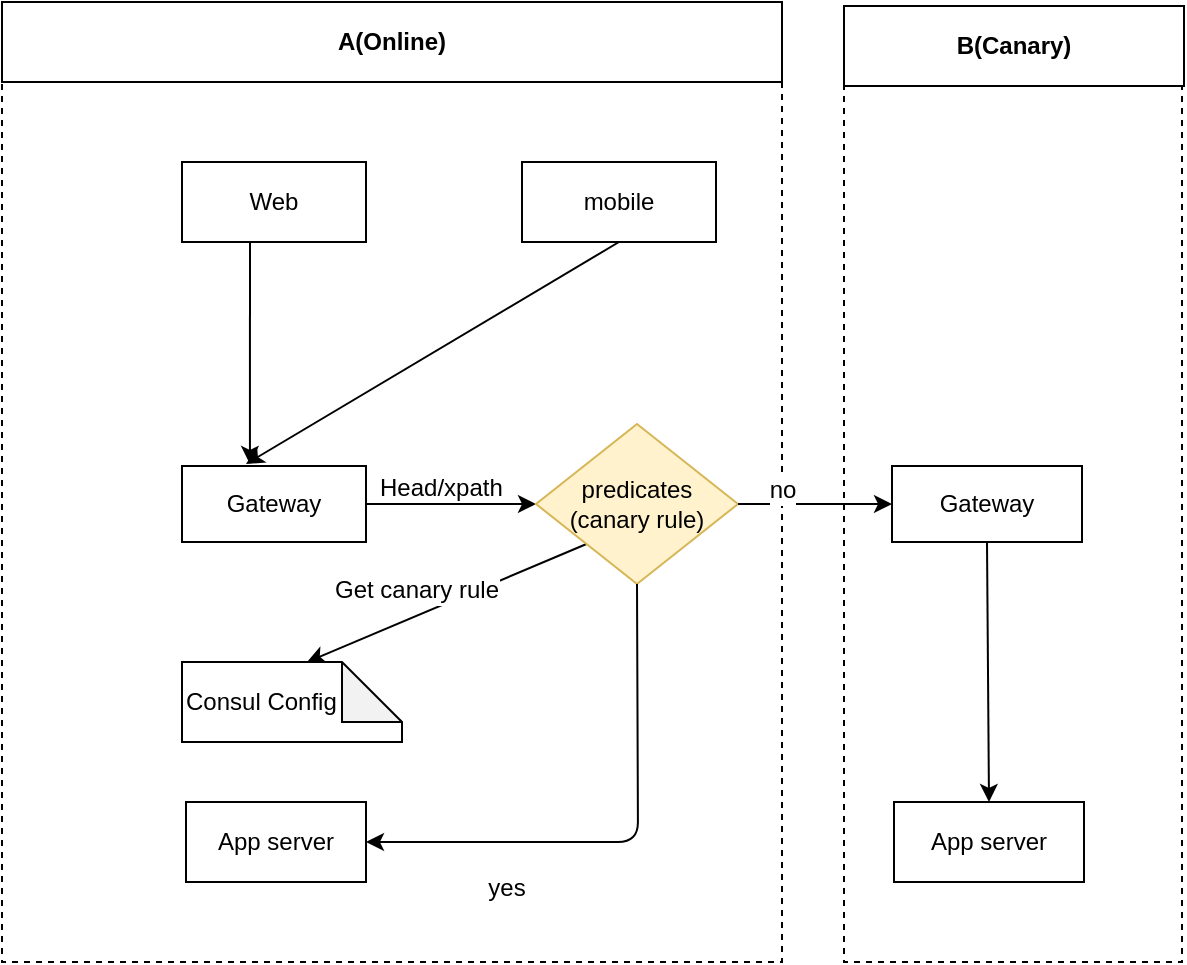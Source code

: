 <mxfile version="11.0.8" type="github"><diagram name="Page-1" id="e7e014a7-5840-1c2e-5031-d8a46d1fe8dd"><mxGraphModel dx="1422" dy="747" grid="1" gridSize="10" guides="1" tooltips="1" connect="1" arrows="1" fold="1" page="1" pageScale="1" pageWidth="1169" pageHeight="826" background="#ffffff" math="0" shadow="0"><root><mxCell id="0"/><mxCell id="1" parent="0"/><mxCell id="9emJoKLgeJa6bnFFXSNE-73" value="" style="rounded=0;whiteSpace=wrap;html=1;dashed=1;" vertex="1" parent="1"><mxGeometry x="641" y="165" width="169" height="438" as="geometry"/></mxCell><mxCell id="9emJoKLgeJa6bnFFXSNE-72" value="" style="rounded=0;whiteSpace=wrap;html=1;dashed=1;" vertex="1" parent="1"><mxGeometry x="220" y="163" width="390" height="440" as="geometry"/></mxCell><mxCell id="9emJoKLgeJa6bnFFXSNE-41" value="Gateway" style="rounded=0;whiteSpace=wrap;html=1;horizontal=1;verticalAlign=middle;" vertex="1" parent="1"><mxGeometry x="310" y="355" width="92" height="38" as="geometry"/></mxCell><mxCell id="9emJoKLgeJa6bnFFXSNE-71" style="edgeStyle=none;rounded=0;orthogonalLoop=1;jettySize=auto;html=1;exitX=0.5;exitY=1;exitDx=0;exitDy=0;entryX=0.5;entryY=0;entryDx=0;entryDy=0;" edge="1" parent="1" source="9emJoKLgeJa6bnFFXSNE-43" target="9emJoKLgeJa6bnFFXSNE-70"><mxGeometry relative="1" as="geometry"/></mxCell><mxCell id="9emJoKLgeJa6bnFFXSNE-43" value="Gateway" style="rounded=0;whiteSpace=wrap;html=1;horizontal=1;verticalAlign=middle;" vertex="1" parent="1"><mxGeometry x="665" y="355" width="95" height="38" as="geometry"/></mxCell><mxCell id="9emJoKLgeJa6bnFFXSNE-45" value="Web" style="rounded=0;whiteSpace=wrap;html=1;horizontal=1;verticalAlign=middle;" vertex="1" parent="1"><mxGeometry x="310" y="203" width="92" height="40" as="geometry"/></mxCell><mxCell id="9emJoKLgeJa6bnFFXSNE-46" value="mobile" style="rounded=0;whiteSpace=wrap;html=1;horizontal=1;verticalAlign=middle;" vertex="1" parent="1"><mxGeometry x="480" y="203" width="97" height="40" as="geometry"/></mxCell><mxCell id="9emJoKLgeJa6bnFFXSNE-48" value="" style="endArrow=classic;html=1;entryX=0.433;entryY=-0.017;entryDx=0;entryDy=0;entryPerimeter=0;horizontal=1;verticalAlign=middle;" edge="1" parent="1"><mxGeometry width="50" height="50" relative="1" as="geometry"><mxPoint x="344" y="243" as="sourcePoint"/><mxPoint x="343.96" y="353.98" as="targetPoint"/></mxGeometry></mxCell><mxCell id="9emJoKLgeJa6bnFFXSNE-49" value="" style="endArrow=classic;html=1;exitX=0.5;exitY=1;exitDx=0;exitDy=0;horizontal=1;verticalAlign=middle;" edge="1" parent="1" source="9emJoKLgeJa6bnFFXSNE-46"><mxGeometry width="50" height="50" relative="1" as="geometry"><mxPoint x="548" y="315" as="sourcePoint"/><mxPoint x="342" y="354" as="targetPoint"/></mxGeometry></mxCell><mxCell id="9emJoKLgeJa6bnFFXSNE-50" value="" style="endArrow=classic;html=1;exitX=1;exitY=0.5;exitDx=0;exitDy=0;horizontal=1;verticalAlign=middle;entryX=0;entryY=0.5;entryDx=0;entryDy=0;" edge="1" parent="1" source="9emJoKLgeJa6bnFFXSNE-41" target="9emJoKLgeJa6bnFFXSNE-52"><mxGeometry width="50" height="50" relative="1" as="geometry"><mxPoint x="408" y="425" as="sourcePoint"/><mxPoint x="488" y="385" as="targetPoint"/><Array as="points"><mxPoint x="480" y="374"/></Array></mxGeometry></mxCell><mxCell id="9emJoKLgeJa6bnFFXSNE-63" style="edgeStyle=none;rounded=0;orthogonalLoop=1;jettySize=auto;html=1;exitX=0;exitY=1;exitDx=0;exitDy=0;entryX=0;entryY=0;entryDx=62.5;entryDy=0;entryPerimeter=0;" edge="1" parent="1" source="9emJoKLgeJa6bnFFXSNE-52" target="9emJoKLgeJa6bnFFXSNE-61"><mxGeometry relative="1" as="geometry"/></mxCell><mxCell id="9emJoKLgeJa6bnFFXSNE-64" value="Get canary rule" style="text;html=1;resizable=0;points=[];align=center;verticalAlign=middle;labelBackgroundColor=#ffffff;" vertex="1" connectable="0" parent="9emJoKLgeJa6bnFFXSNE-63"><mxGeometry x="0.206" y="-3" relative="1" as="geometry"><mxPoint y="-10" as="offset"/></mxGeometry></mxCell><mxCell id="9emJoKLgeJa6bnFFXSNE-52" value="predicates&lt;br&gt;(canary rule)" style="rhombus;whiteSpace=wrap;html=1;horizontal=1;verticalAlign=middle;fillColor=#fff2cc;strokeColor=#d6b656;" vertex="1" parent="1"><mxGeometry x="487" y="334" width="101" height="80" as="geometry"/></mxCell><mxCell id="9emJoKLgeJa6bnFFXSNE-53" value="" style="endArrow=classic;html=1;horizontal=1;verticalAlign=middle;entryX=0;entryY=0.5;entryDx=0;entryDy=0;" edge="1" parent="1" source="9emJoKLgeJa6bnFFXSNE-52" target="9emJoKLgeJa6bnFFXSNE-43"><mxGeometry width="50" height="50" relative="1" as="geometry"><mxPoint x="588" y="435" as="sourcePoint"/><mxPoint x="648" y="385" as="targetPoint"/></mxGeometry></mxCell><mxCell id="9emJoKLgeJa6bnFFXSNE-56" value="no" style="text;html=1;resizable=0;points=[];align=center;verticalAlign=middle;labelBackgroundColor=#ffffff;horizontal=1;" vertex="1" connectable="0" parent="9emJoKLgeJa6bnFFXSNE-53"><mxGeometry x="-0.433" y="3" relative="1" as="geometry"><mxPoint y="-4" as="offset"/></mxGeometry></mxCell><mxCell id="9emJoKLgeJa6bnFFXSNE-54" value="" style="endArrow=classic;html=1;exitX=0.5;exitY=1;exitDx=0;exitDy=0;horizontal=1;verticalAlign=middle;entryX=1;entryY=0.5;entryDx=0;entryDy=0;" edge="1" parent="1" source="9emJoKLgeJa6bnFFXSNE-52" target="9emJoKLgeJa6bnFFXSNE-67"><mxGeometry width="50" height="50" relative="1" as="geometry"><mxPoint x="522.5" y="425" as="sourcePoint"/><mxPoint x="538" y="483" as="targetPoint"/><Array as="points"><mxPoint x="538" y="543"/></Array></mxGeometry></mxCell><mxCell id="9emJoKLgeJa6bnFFXSNE-55" value="yes" style="text;html=1;resizable=0;points=[];align=center;verticalAlign=middle;labelBackgroundColor=#ffffff;horizontal=1;" vertex="1" connectable="0" parent="9emJoKLgeJa6bnFFXSNE-54"><mxGeometry x="-0.132" y="-33" relative="1" as="geometry"><mxPoint x="-33" y="37" as="offset"/></mxGeometry></mxCell><mxCell id="9emJoKLgeJa6bnFFXSNE-61" value="Consul Config" style="shape=note;whiteSpace=wrap;html=1;backgroundOutline=1;darkOpacity=0.05;align=left;" vertex="1" parent="1"><mxGeometry x="310" y="453" width="110" height="40" as="geometry"/></mxCell><mxCell id="9emJoKLgeJa6bnFFXSNE-62" style="edgeStyle=none;rounded=0;orthogonalLoop=1;jettySize=auto;html=1;exitX=0;exitY=0;exitDx=62.5;exitDy=0;exitPerimeter=0;" edge="1" parent="1" source="9emJoKLgeJa6bnFFXSNE-61" target="9emJoKLgeJa6bnFFXSNE-61"><mxGeometry relative="1" as="geometry"/></mxCell><mxCell id="9emJoKLgeJa6bnFFXSNE-67" value="App server" style="rounded=0;whiteSpace=wrap;html=1;" vertex="1" parent="1"><mxGeometry x="312" y="523" width="90" height="40" as="geometry"/></mxCell><mxCell id="9emJoKLgeJa6bnFFXSNE-69" value="Head/xpath" style="text;html=1;resizable=0;points=[];autosize=1;align=left;verticalAlign=top;spacingTop=-4;" vertex="1" parent="1"><mxGeometry x="407" y="356" width="80" height="20" as="geometry"/></mxCell><mxCell id="9emJoKLgeJa6bnFFXSNE-70" value="App server" style="rounded=0;whiteSpace=wrap;html=1;" vertex="1" parent="1"><mxGeometry x="666" y="523" width="95" height="40" as="geometry"/></mxCell><mxCell id="9emJoKLgeJa6bnFFXSNE-74" value="&lt;b&gt;A(Online)&lt;/b&gt;" style="rounded=0;whiteSpace=wrap;html=1;" vertex="1" parent="1"><mxGeometry x="220" y="123" width="390" height="40" as="geometry"/></mxCell><mxCell id="9emJoKLgeJa6bnFFXSNE-75" value="&lt;b&gt;B(Canary)&lt;/b&gt;" style="rounded=0;whiteSpace=wrap;html=1;" vertex="1" parent="1"><mxGeometry x="641" y="125" width="170" height="40" as="geometry"/></mxCell></root></mxGraphModel></diagram></mxfile>